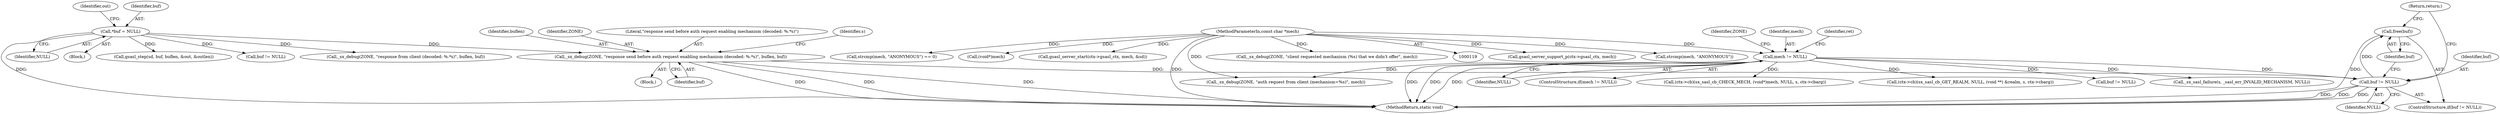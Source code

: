 digraph "0_jabberd2_8416ae54ecefa670534f27a31db71d048b9c7f16_0@API" {
"1000580" [label="(Call,free(buf))"];
"1000577" [label="(Call,buf != NULL)"];
"1000564" [label="(Call,_sx_debug(ZONE, \"response send before auth request enabling mechanism (decoded: %.*s)\", buflen, buf))"];
"1000140" [label="(Call,*buf = NULL)"];
"1000164" [label="(Call,mech != NULL)"];
"1000123" [label="(MethodParameterIn,const char *mech)"];
"1000175" [label="(Call,gsasl_server_support_p(ctx->gsasl_ctx, mech))"];
"1000166" [label="(Identifier,NULL)"];
"1000145" [label="(Identifier,out)"];
"1000142" [label="(Identifier,NULL)"];
"1000126" [label="(Block,)"];
"1000564" [label="(Call,_sx_debug(ZONE, \"response send before auth request enabling mechanism (decoded: %.*s)\", buflen, buf))"];
"1000163" [label="(ControlStructure,if(mech != NULL))"];
"1000428" [label="(Call,strcmp(mech, \"ANONYMOUS\"))"];
"1000563" [label="(Block,)"];
"1000427" [label="(Call,strcmp(mech, \"ANONYMOUS\") == 0)"];
"1000183" [label="(Call,(void*)mech)"];
"1000521" [label="(Call,gsasl_step(sd, buf, buflen, &out, &outlen))"];
"1000181" [label="(Call,(ctx->cb)(sx_sasl_cb_CHECK_MECH, (void*)mech, NULL, s, ctx->cbarg))"];
"1000577" [label="(Call,buf != NULL)"];
"1000141" [label="(Identifier,buf)"];
"1000568" [label="(Identifier,buf)"];
"1000513" [label="(Call,buf != NULL)"];
"1000583" [label="(Call,_sx_debug(ZONE, \"response from client (decoded: %.*s)\", buflen, buf))"];
"1000582" [label="(Return,return;)"];
"1000567" [label="(Identifier,buflen)"];
"1000169" [label="(Identifier,ZONE)"];
"1000234" [label="(Call,(ctx->cb)(sx_sasl_cb_GET_REALM, NULL, (void **) &realm, s, ctx->cbarg))"];
"1000140" [label="(Call,*buf = NULL)"];
"1000599" [label="(Call,buf != NULL)"];
"1000207" [label="(Call,gsasl_server_start(ctx->gsasl_ctx, mech, &sd))"];
"1000199" [label="(Call,_sx_sasl_failure(s, _sasl_err_INVALID_MECHANISM, NULL))"];
"1000576" [label="(ControlStructure,if(buf != NULL))"];
"1000581" [label="(Identifier,buf)"];
"1000580" [label="(Call,free(buf))"];
"1000578" [label="(Identifier,buf)"];
"1000805" [label="(MethodReturn,static void)"];
"1000565" [label="(Identifier,ZONE)"];
"1000168" [label="(Call,_sx_debug(ZONE, \"auth request from client (mechanism=%s)\", mech))"];
"1000193" [label="(Call,_sx_debug(ZONE, \"client requested mechanism (%s) that we didn't offer\", mech))"];
"1000165" [label="(Identifier,mech)"];
"1000566" [label="(Literal,\"response send before auth request enabling mechanism (decoded: %.*s)\")"];
"1000123" [label="(MethodParameterIn,const char *mech)"];
"1000164" [label="(Call,mech != NULL)"];
"1000579" [label="(Identifier,NULL)"];
"1000570" [label="(Identifier,s)"];
"1000532" [label="(Identifier,ret)"];
"1000580" -> "1000576"  [label="AST: "];
"1000580" -> "1000581"  [label="CFG: "];
"1000581" -> "1000580"  [label="AST: "];
"1000582" -> "1000580"  [label="CFG: "];
"1000580" -> "1000805"  [label="DDG: "];
"1000577" -> "1000580"  [label="DDG: "];
"1000577" -> "1000576"  [label="AST: "];
"1000577" -> "1000579"  [label="CFG: "];
"1000578" -> "1000577"  [label="AST: "];
"1000579" -> "1000577"  [label="AST: "];
"1000581" -> "1000577"  [label="CFG: "];
"1000582" -> "1000577"  [label="CFG: "];
"1000577" -> "1000805"  [label="DDG: "];
"1000577" -> "1000805"  [label="DDG: "];
"1000577" -> "1000805"  [label="DDG: "];
"1000564" -> "1000577"  [label="DDG: "];
"1000164" -> "1000577"  [label="DDG: "];
"1000564" -> "1000563"  [label="AST: "];
"1000564" -> "1000568"  [label="CFG: "];
"1000565" -> "1000564"  [label="AST: "];
"1000566" -> "1000564"  [label="AST: "];
"1000567" -> "1000564"  [label="AST: "];
"1000568" -> "1000564"  [label="AST: "];
"1000570" -> "1000564"  [label="CFG: "];
"1000564" -> "1000805"  [label="DDG: "];
"1000564" -> "1000805"  [label="DDG: "];
"1000564" -> "1000805"  [label="DDG: "];
"1000140" -> "1000564"  [label="DDG: "];
"1000140" -> "1000126"  [label="AST: "];
"1000140" -> "1000142"  [label="CFG: "];
"1000141" -> "1000140"  [label="AST: "];
"1000142" -> "1000140"  [label="AST: "];
"1000145" -> "1000140"  [label="CFG: "];
"1000140" -> "1000805"  [label="DDG: "];
"1000140" -> "1000513"  [label="DDG: "];
"1000140" -> "1000521"  [label="DDG: "];
"1000140" -> "1000583"  [label="DDG: "];
"1000164" -> "1000163"  [label="AST: "];
"1000164" -> "1000166"  [label="CFG: "];
"1000165" -> "1000164"  [label="AST: "];
"1000166" -> "1000164"  [label="AST: "];
"1000169" -> "1000164"  [label="CFG: "];
"1000532" -> "1000164"  [label="CFG: "];
"1000164" -> "1000805"  [label="DDG: "];
"1000164" -> "1000805"  [label="DDG: "];
"1000164" -> "1000805"  [label="DDG: "];
"1000123" -> "1000164"  [label="DDG: "];
"1000164" -> "1000168"  [label="DDG: "];
"1000164" -> "1000181"  [label="DDG: "];
"1000164" -> "1000199"  [label="DDG: "];
"1000164" -> "1000234"  [label="DDG: "];
"1000164" -> "1000599"  [label="DDG: "];
"1000123" -> "1000119"  [label="AST: "];
"1000123" -> "1000805"  [label="DDG: "];
"1000123" -> "1000168"  [label="DDG: "];
"1000123" -> "1000175"  [label="DDG: "];
"1000123" -> "1000183"  [label="DDG: "];
"1000123" -> "1000193"  [label="DDG: "];
"1000123" -> "1000207"  [label="DDG: "];
"1000123" -> "1000427"  [label="DDG: "];
"1000123" -> "1000428"  [label="DDG: "];
}
